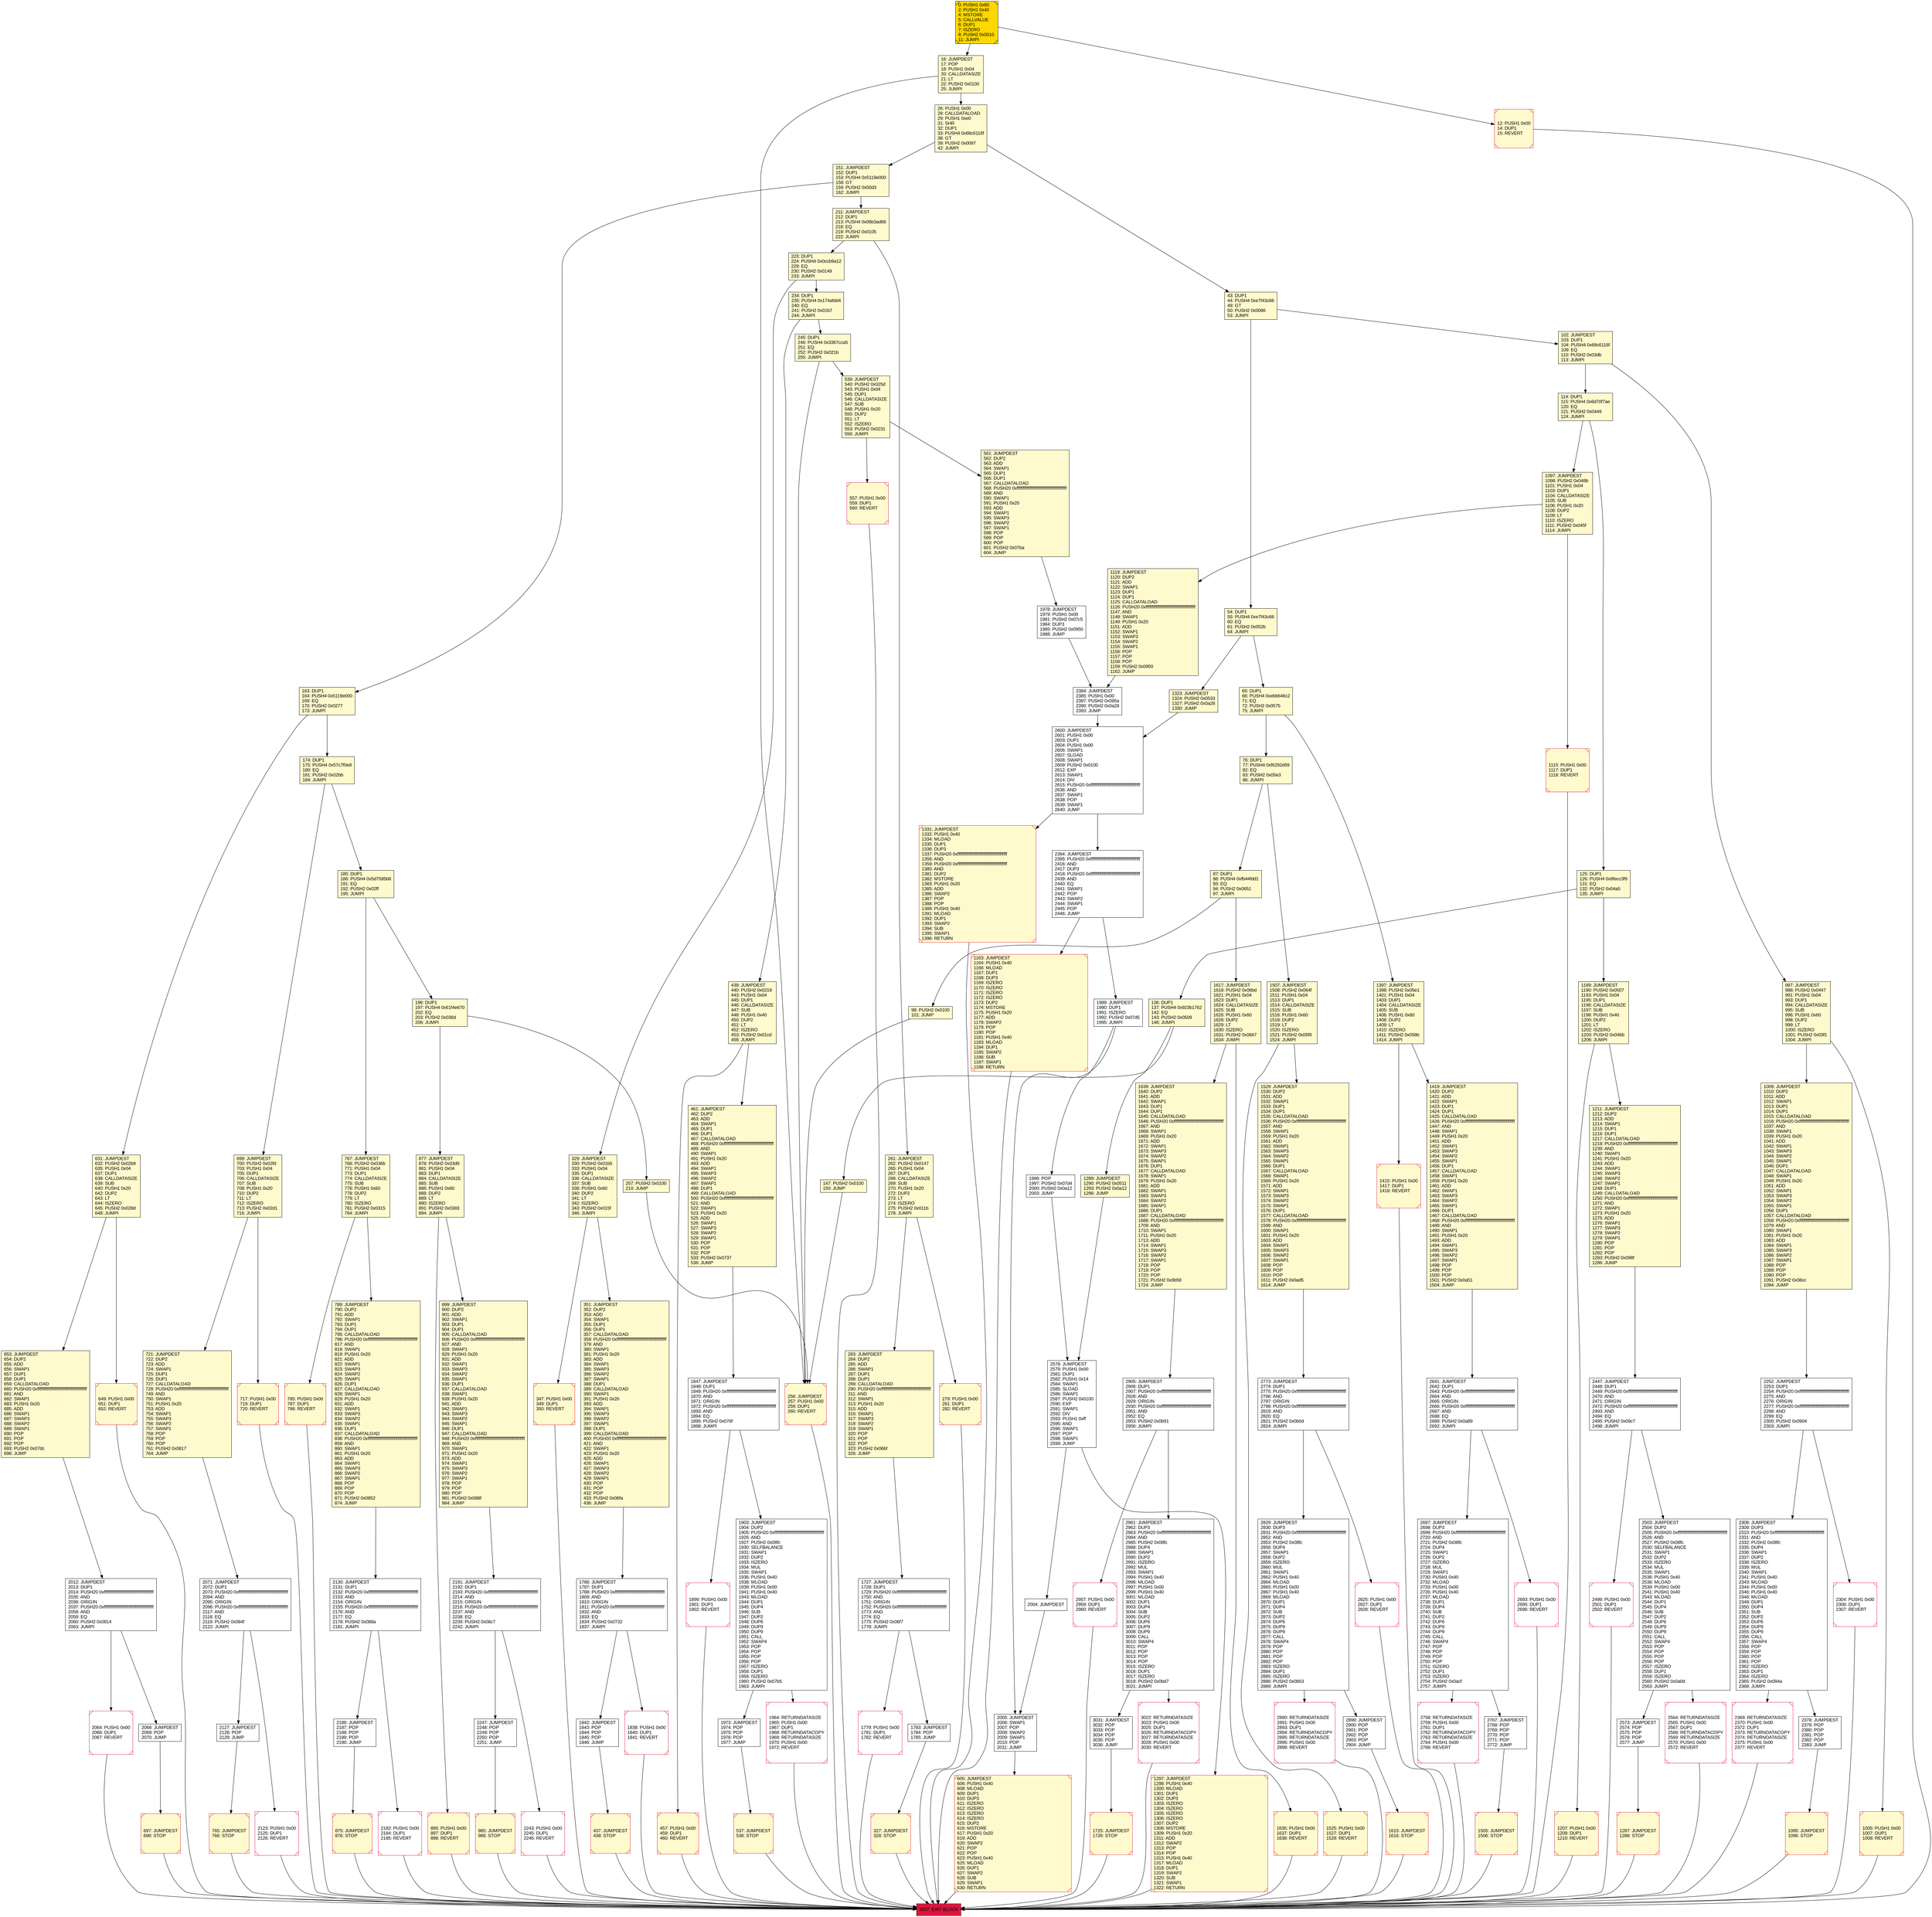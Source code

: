 digraph G {
bgcolor=transparent rankdir=UD;
node [shape=box style=filled color=black fillcolor=white fontname=arial fontcolor=black];
439 [label="439: JUMPDEST\l440: PUSH2 0x0219\l443: PUSH1 0x04\l445: DUP1\l446: CALLDATASIZE\l447: SUB\l448: PUSH1 0x40\l450: DUP2\l451: LT\l452: ISZERO\l453: PUSH2 0x01cd\l456: JUMPI\l" fillcolor=lemonchiffon ];
2384 [label="2384: JUMPDEST\l2385: PUSH1 0x00\l2387: PUSH2 0x095a\l2390: PUSH2 0x0a28\l2393: JUMP\l" ];
2378 [label="2378: JUMPDEST\l2379: POP\l2380: POP\l2381: POP\l2382: POP\l2383: JUMP\l" ];
256 [label="256: JUMPDEST\l257: PUSH1 0x00\l259: DUP1\l260: REVERT\l" fillcolor=lemonchiffon shape=Msquare color=crimson ];
2641 [label="2641: JUMPDEST\l2642: DUP1\l2643: PUSH20 0xffffffffffffffffffffffffffffffffffffffff\l2664: AND\l2665: ORIGIN\l2666: PUSH20 0xffffffffffffffffffffffffffffffffffffffff\l2687: AND\l2688: EQ\l2689: PUSH2 0x0a89\l2692: JUMPI\l" ];
174 [label="174: DUP1\l175: PUSH4 0x57c7f0e8\l180: EQ\l181: PUSH2 0x02bb\l184: JUMPI\l" fillcolor=lemonchiffon ];
102 [label="102: JUMPDEST\l103: DUP1\l104: PUSH4 0x68c6116f\l109: EQ\l110: PUSH2 0x03db\l113: JUMPI\l" fillcolor=lemonchiffon ];
207 [label="207: PUSH2 0x0100\l210: JUMP\l" fillcolor=lemonchiffon ];
1207 [label="1207: PUSH1 0x00\l1209: DUP1\l1210: REVERT\l" fillcolor=lemonchiffon shape=Msquare color=crimson ];
1639 [label="1639: JUMPDEST\l1640: DUP2\l1641: ADD\l1642: SWAP1\l1643: DUP1\l1644: DUP1\l1645: CALLDATALOAD\l1646: PUSH20 0xffffffffffffffffffffffffffffffffffffffff\l1667: AND\l1668: SWAP1\l1669: PUSH1 0x20\l1671: ADD\l1672: SWAP1\l1673: SWAP3\l1674: SWAP2\l1675: SWAP1\l1676: DUP1\l1677: CALLDATALOAD\l1678: SWAP1\l1679: PUSH1 0x20\l1681: ADD\l1682: SWAP1\l1683: SWAP3\l1684: SWAP2\l1685: SWAP1\l1686: DUP1\l1687: CALLDATALOAD\l1688: PUSH20 0xffffffffffffffffffffffffffffffffffffffff\l1709: AND\l1710: SWAP1\l1711: PUSH1 0x20\l1713: ADD\l1714: SWAP1\l1715: SWAP3\l1716: SWAP2\l1717: SWAP1\l1718: POP\l1719: POP\l1720: POP\l1721: PUSH2 0x0b59\l1724: JUMP\l" fillcolor=lemonchiffon ];
1289 [label="1289: JUMPDEST\l1290: PUSH2 0x0511\l1293: PUSH2 0x0a12\l1296: JUMP\l" fillcolor=lemonchiffon ];
1119 [label="1119: JUMPDEST\l1120: DUP2\l1121: ADD\l1122: SWAP1\l1123: DUP1\l1124: DUP1\l1125: CALLDATALOAD\l1126: PUSH20 0xffffffffffffffffffffffffffffffffffffffff\l1147: AND\l1148: SWAP1\l1149: PUSH1 0x20\l1151: ADD\l1152: SWAP1\l1153: SWAP3\l1154: SWAP2\l1155: SWAP1\l1156: POP\l1157: POP\l1158: POP\l1159: PUSH2 0x0950\l1162: JUMP\l" fillcolor=lemonchiffon ];
0 [label="0: PUSH1 0x80\l2: PUSH1 0x40\l4: MSTORE\l5: CALLVALUE\l6: DUP1\l7: ISZERO\l8: PUSH2 0x0010\l11: JUMPI\l" fillcolor=lemonchiffon shape=Msquare fillcolor=gold ];
2004 [label="2004: JUMPDEST\l" ];
2899 [label="2899: JUMPDEST\l2900: POP\l2901: POP\l2902: POP\l2903: POP\l2904: JUMP\l" ];
2564 [label="2564: RETURNDATASIZE\l2565: PUSH1 0x00\l2567: DUP1\l2568: RETURNDATACOPY\l2569: RETURNDATASIZE\l2570: PUSH1 0x00\l2572: REVERT\l" shape=Msquare color=crimson ];
234 [label="234: DUP1\l235: PUSH4 0x174afdd4\l240: EQ\l241: PUSH2 0x01b7\l244: JUMPI\l" fillcolor=lemonchiffon ];
437 [label="437: JUMPDEST\l438: STOP\l" fillcolor=lemonchiffon shape=Msquare color=crimson ];
211 [label="211: JUMPDEST\l212: DUP1\l213: PUSH4 0x06b3ad66\l218: EQ\l219: PUSH2 0x0105\l222: JUMPI\l" fillcolor=lemonchiffon ];
2693 [label="2693: PUSH1 0x00\l2695: DUP1\l2696: REVERT\l" shape=Msquare color=crimson ];
1415 [label="1415: PUSH1 0x00\l1417: DUP1\l1418: REVERT\l" fillcolor=lemonchiffon shape=Msquare color=crimson ];
2247 [label="2247: JUMPDEST\l2248: POP\l2249: POP\l2250: POP\l2251: JUMP\l" ];
2182 [label="2182: PUSH1 0x00\l2184: DUP1\l2185: REVERT\l" shape=Msquare color=crimson ];
649 [label="649: PUSH1 0x00\l651: DUP1\l652: REVERT\l" fillcolor=lemonchiffon shape=Msquare color=crimson ];
1725 [label="1725: JUMPDEST\l1726: STOP\l" fillcolor=lemonchiffon shape=Msquare color=crimson ];
2957 [label="2957: PUSH1 0x00\l2959: DUP1\l2960: REVERT\l" shape=Msquare color=crimson ];
136 [label="136: DUP1\l137: PUSH4 0x923b1762\l142: EQ\l143: PUSH2 0x0509\l146: JUMPI\l" fillcolor=lemonchiffon ];
697 [label="697: JUMPDEST\l698: STOP\l" fillcolor=lemonchiffon shape=Msquare color=crimson ];
1297 [label="1297: JUMPDEST\l1298: PUSH1 0x40\l1300: MLOAD\l1301: DUP1\l1302: DUP3\l1303: ISZERO\l1304: ISZERO\l1305: ISZERO\l1306: ISZERO\l1307: DUP2\l1308: MSTORE\l1309: PUSH1 0x20\l1311: ADD\l1312: SWAP2\l1313: POP\l1314: POP\l1315: PUSH1 0x40\l1317: MLOAD\l1318: DUP1\l1319: SWAP2\l1320: SUB\l1321: SWAP1\l1322: RETURN\l" fillcolor=lemonchiffon shape=Msquare color=crimson ];
2068 [label="2068: JUMPDEST\l2069: POP\l2070: JUMP\l" ];
1996 [label="1996: POP\l1997: PUSH2 0x07d4\l2000: PUSH2 0x0a12\l2003: JUMP\l" ];
1009 [label="1009: JUMPDEST\l1010: DUP2\l1011: ADD\l1012: SWAP1\l1013: DUP1\l1014: DUP1\l1015: CALLDATALOAD\l1016: PUSH20 0xffffffffffffffffffffffffffffffffffffffff\l1037: AND\l1038: SWAP1\l1039: PUSH1 0x20\l1041: ADD\l1042: SWAP1\l1043: SWAP3\l1044: SWAP2\l1045: SWAP1\l1046: DUP1\l1047: CALLDATALOAD\l1048: SWAP1\l1049: PUSH1 0x20\l1051: ADD\l1052: SWAP1\l1053: SWAP3\l1054: SWAP2\l1055: SWAP1\l1056: DUP1\l1057: CALLDATALOAD\l1058: PUSH20 0xffffffffffffffffffffffffffffffffffffffff\l1079: AND\l1080: SWAP1\l1081: PUSH1 0x20\l1083: ADD\l1084: SWAP1\l1085: SWAP3\l1086: SWAP2\l1087: SWAP1\l1088: POP\l1089: POP\l1090: POP\l1091: PUSH2 0x08cc\l1094: JUMP\l" fillcolor=lemonchiffon ];
1978 [label="1978: JUMPDEST\l1979: PUSH1 0x00\l1981: PUSH2 0x07c5\l1984: DUP3\l1985: PUSH2 0x0950\l1988: JUMP\l" ];
1507 [label="1507: JUMPDEST\l1508: PUSH2 0x064f\l1511: PUSH1 0x04\l1513: DUP1\l1514: CALLDATASIZE\l1515: SUB\l1516: PUSH1 0x60\l1518: DUP2\l1519: LT\l1520: ISZERO\l1521: PUSH2 0x05f9\l1524: JUMPI\l" fillcolor=lemonchiffon ];
767 [label="767: JUMPDEST\l768: PUSH2 0x036b\l771: PUSH1 0x04\l773: DUP1\l774: CALLDATASIZE\l775: SUB\l776: PUSH1 0x60\l778: DUP2\l779: LT\l780: ISZERO\l781: PUSH2 0x0315\l784: JUMPI\l" fillcolor=lemonchiffon ];
1727 [label="1727: JUMPDEST\l1728: DUP1\l1729: PUSH20 0xffffffffffffffffffffffffffffffffffffffff\l1750: AND\l1751: ORIGIN\l1752: PUSH20 0xffffffffffffffffffffffffffffffffffffffff\l1773: AND\l1774: EQ\l1775: PUSH2 0x06f7\l1778: JUMPI\l" ];
65 [label="65: DUP1\l66: PUSH4 0xebb646c2\l71: EQ\l72: PUSH2 0x0575\l75: JUMPI\l" fillcolor=lemonchiffon ];
54 [label="54: DUP1\l55: PUSH4 0xe7f43c68\l60: EQ\l61: PUSH2 0x052b\l64: JUMPI\l" fillcolor=lemonchiffon ];
223 [label="223: DUP1\l224: PUSH4 0x0ccb9a12\l229: EQ\l230: PUSH2 0x0149\l233: JUMPI\l" fillcolor=lemonchiffon ];
147 [label="147: PUSH2 0x0100\l150: JUMP\l" fillcolor=lemonchiffon ];
351 [label="351: JUMPDEST\l352: DUP2\l353: ADD\l354: SWAP1\l355: DUP1\l356: DUP1\l357: CALLDATALOAD\l358: PUSH20 0xffffffffffffffffffffffffffffffffffffffff\l379: AND\l380: SWAP1\l381: PUSH1 0x20\l383: ADD\l384: SWAP1\l385: SWAP3\l386: SWAP2\l387: SWAP1\l388: DUP1\l389: CALLDATALOAD\l390: SWAP1\l391: PUSH1 0x20\l393: ADD\l394: SWAP1\l395: SWAP3\l396: SWAP2\l397: SWAP1\l398: DUP1\l399: CALLDATALOAD\l400: PUSH20 0xffffffffffffffffffffffffffffffffffffffff\l421: AND\l422: SWAP1\l423: PUSH1 0x20\l425: ADD\l426: SWAP1\l427: SWAP3\l428: SWAP2\l429: SWAP1\l430: POP\l431: POP\l432: POP\l433: PUSH2 0x06fa\l436: JUMP\l" fillcolor=lemonchiffon ];
1005 [label="1005: PUSH1 0x00\l1007: DUP1\l1008: REVERT\l" fillcolor=lemonchiffon shape=Msquare color=crimson ];
985 [label="985: JUMPDEST\l986: STOP\l" fillcolor=lemonchiffon shape=Msquare color=crimson ];
2890 [label="2890: RETURNDATASIZE\l2891: PUSH1 0x00\l2893: DUP1\l2894: RETURNDATACOPY\l2895: RETURNDATASIZE\l2896: PUSH1 0x00\l2898: REVERT\l" shape=Msquare color=crimson ];
1779 [label="1779: PUSH1 0x00\l1781: DUP1\l1782: REVERT\l" shape=Msquare color=crimson ];
1525 [label="1525: PUSH1 0x00\l1527: DUP1\l1528: REVERT\l" fillcolor=lemonchiffon shape=Msquare color=crimson ];
1973 [label="1973: JUMPDEST\l1974: POP\l1975: POP\l1976: POP\l1977: JUMP\l" ];
114 [label="114: DUP1\l115: PUSH4 0x6d70f7ae\l120: EQ\l121: PUSH2 0x0449\l124: JUMPI\l" fillcolor=lemonchiffon ];
2369 [label="2369: RETURNDATASIZE\l2370: PUSH1 0x00\l2372: DUP1\l2373: RETURNDATACOPY\l2374: RETURNDATASIZE\l2375: PUSH1 0x00\l2377: REVERT\l" shape=Msquare color=crimson ];
1331 [label="1331: JUMPDEST\l1332: PUSH1 0x40\l1334: MLOAD\l1335: DUP1\l1336: DUP3\l1337: PUSH20 0xffffffffffffffffffffffffffffffffffffffff\l1358: AND\l1359: PUSH20 0xffffffffffffffffffffffffffffffffffffffff\l1380: AND\l1381: DUP2\l1382: MSTORE\l1383: PUSH1 0x20\l1385: ADD\l1386: SWAP2\l1387: POP\l1388: POP\l1389: PUSH1 0x40\l1391: MLOAD\l1392: DUP1\l1393: SWAP2\l1394: SUB\l1395: SWAP1\l1396: RETURN\l" fillcolor=lemonchiffon shape=Msquare color=crimson ];
605 [label="605: JUMPDEST\l606: PUSH1 0x40\l608: MLOAD\l609: DUP1\l610: DUP3\l611: ISZERO\l612: ISZERO\l613: ISZERO\l614: ISZERO\l615: DUP2\l616: MSTORE\l617: PUSH1 0x20\l619: ADD\l620: SWAP2\l621: POP\l622: POP\l623: PUSH1 0x40\l625: MLOAD\l626: DUP1\l627: SWAP2\l628: SUB\l629: SWAP1\l630: RETURN\l" fillcolor=lemonchiffon shape=Msquare color=crimson ];
1989 [label="1989: JUMPDEST\l1990: DUP1\l1991: ISZERO\l1992: PUSH2 0x07d5\l1995: JUMPI\l" ];
2243 [label="2243: PUSH1 0x00\l2245: DUP1\l2246: REVERT\l" shape=Msquare color=crimson ];
2499 [label="2499: PUSH1 0x00\l2501: DUP1\l2502: REVERT\l" shape=Msquare color=crimson ];
1097 [label="1097: JUMPDEST\l1098: PUSH2 0x048b\l1101: PUSH1 0x04\l1103: DUP1\l1104: CALLDATASIZE\l1105: SUB\l1106: PUSH1 0x20\l1108: DUP2\l1109: LT\l1110: ISZERO\l1111: PUSH2 0x045f\l1114: JUMPI\l" fillcolor=lemonchiffon ];
631 [label="631: JUMPDEST\l632: PUSH2 0x02b9\l635: PUSH1 0x04\l637: DUP1\l638: CALLDATASIZE\l639: SUB\l640: PUSH1 0x20\l642: DUP2\l643: LT\l644: ISZERO\l645: PUSH2 0x028d\l648: JUMPI\l" fillcolor=lemonchiffon ];
283 [label="283: JUMPDEST\l284: DUP2\l285: ADD\l286: SWAP1\l287: DUP1\l288: DUP1\l289: CALLDATALOAD\l290: PUSH20 0xffffffffffffffffffffffffffffffffffffffff\l311: AND\l312: SWAP1\l313: PUSH1 0x20\l315: ADD\l316: SWAP1\l317: SWAP3\l318: SWAP2\l319: SWAP1\l320: POP\l321: POP\l322: POP\l323: PUSH2 0x06bf\l326: JUMP\l" fillcolor=lemonchiffon ];
457 [label="457: PUSH1 0x00\l459: DUP1\l460: REVERT\l" fillcolor=lemonchiffon shape=Msquare color=crimson ];
2127 [label="2127: JUMPDEST\l2128: POP\l2129: JUMP\l" ];
765 [label="765: JUMPDEST\l766: STOP\l" fillcolor=lemonchiffon shape=Msquare color=crimson ];
2186 [label="2186: JUMPDEST\l2187: POP\l2188: POP\l2189: POP\l2190: JUMP\l" ];
717 [label="717: PUSH1 0x00\l719: DUP1\l720: REVERT\l" fillcolor=lemonchiffon shape=Msquare color=crimson ];
899 [label="899: JUMPDEST\l900: DUP2\l901: ADD\l902: SWAP1\l903: DUP1\l904: DUP1\l905: CALLDATALOAD\l906: PUSH20 0xffffffffffffffffffffffffffffffffffffffff\l927: AND\l928: SWAP1\l929: PUSH1 0x20\l931: ADD\l932: SWAP1\l933: SWAP3\l934: SWAP2\l935: SWAP1\l936: DUP1\l937: CALLDATALOAD\l938: SWAP1\l939: PUSH1 0x20\l941: ADD\l942: SWAP1\l943: SWAP3\l944: SWAP2\l945: SWAP1\l946: DUP1\l947: CALLDATALOAD\l948: PUSH20 0xffffffffffffffffffffffffffffffffffffffff\l969: AND\l970: SWAP1\l971: PUSH1 0x20\l973: ADD\l974: SWAP1\l975: SWAP3\l976: SWAP2\l977: SWAP1\l978: POP\l979: POP\l980: POP\l981: PUSH2 0x088f\l984: JUMP\l" fillcolor=lemonchiffon ];
185 [label="185: DUP1\l186: PUSH4 0x5d7585b8\l191: EQ\l192: PUSH2 0x02ff\l195: JUMPI\l" fillcolor=lemonchiffon ];
877 [label="877: JUMPDEST\l878: PUSH2 0x03d9\l881: PUSH1 0x04\l883: DUP1\l884: CALLDATASIZE\l885: SUB\l886: PUSH1 0x60\l888: DUP2\l889: LT\l890: ISZERO\l891: PUSH2 0x0383\l894: JUMPI\l" fillcolor=lemonchiffon ];
2191 [label="2191: JUMPDEST\l2192: DUP1\l2193: PUSH20 0xffffffffffffffffffffffffffffffffffffffff\l2214: AND\l2215: ORIGIN\l2216: PUSH20 0xffffffffffffffffffffffffffffffffffffffff\l2237: AND\l2238: EQ\l2239: PUSH2 0x08c7\l2242: JUMPI\l" ];
1505 [label="1505: JUMPDEST\l1506: STOP\l" fillcolor=lemonchiffon shape=Msquare color=crimson ];
2697 [label="2697: JUMPDEST\l2698: DUP3\l2699: PUSH20 0xffffffffffffffffffffffffffffffffffffffff\l2720: AND\l2721: PUSH2 0x08fc\l2724: DUP4\l2725: SWAP1\l2726: DUP2\l2727: ISZERO\l2728: MUL\l2729: SWAP1\l2730: PUSH1 0x40\l2732: MLOAD\l2733: PUSH1 0x00\l2735: PUSH1 0x40\l2737: MLOAD\l2738: DUP1\l2739: DUP4\l2740: SUB\l2741: DUP2\l2742: DUP6\l2743: DUP9\l2744: DUP9\l2745: CALL\l2746: SWAP4\l2747: POP\l2748: POP\l2749: POP\l2750: POP\l2751: ISZERO\l2752: DUP1\l2753: ISZERO\l2754: PUSH2 0x0acf\l2757: JUMPI\l" ];
16 [label="16: JUMPDEST\l17: POP\l18: PUSH1 0x04\l20: CALLDATASIZE\l21: LT\l22: PUSH2 0x0100\l25: JUMPI\l" fillcolor=lemonchiffon ];
2005 [label="2005: JUMPDEST\l2006: SWAP1\l2007: POP\l2008: SWAP2\l2009: SWAP1\l2010: POP\l2011: JUMP\l" ];
539 [label="539: JUMPDEST\l540: PUSH2 0x025d\l543: PUSH1 0x04\l545: DUP1\l546: CALLDATASIZE\l547: SUB\l548: PUSH1 0x20\l550: DUP2\l551: LT\l552: ISZERO\l553: PUSH2 0x0231\l556: JUMPI\l" fillcolor=lemonchiffon ];
2773 [label="2773: JUMPDEST\l2774: DUP1\l2775: PUSH20 0xffffffffffffffffffffffffffffffffffffffff\l2796: AND\l2797: ORIGIN\l2798: PUSH20 0xffffffffffffffffffffffffffffffffffffffff\l2819: AND\l2820: EQ\l2821: PUSH2 0x0b0d\l2824: JUMPI\l" ];
2767 [label="2767: JUMPDEST\l2768: POP\l2769: POP\l2770: POP\l2771: POP\l2772: JUMP\l" ];
1189 [label="1189: JUMPDEST\l1190: PUSH2 0x0507\l1193: PUSH1 0x04\l1195: DUP1\l1196: CALLDATASIZE\l1197: SUB\l1198: PUSH1 0x40\l1200: DUP2\l1201: LT\l1202: ISZERO\l1203: PUSH2 0x04bb\l1206: JUMPI\l" fillcolor=lemonchiffon ];
125 [label="125: DUP1\l126: PUSH4 0x8fecc3f9\l131: EQ\l132: PUSH2 0x04a5\l135: JUMPI\l" fillcolor=lemonchiffon ];
557 [label="557: PUSH1 0x00\l559: DUP1\l560: REVERT\l" fillcolor=lemonchiffon shape=Msquare color=crimson ];
537 [label="537: JUMPDEST\l538: STOP\l" fillcolor=lemonchiffon shape=Msquare color=crimson ];
2394 [label="2394: JUMPDEST\l2395: PUSH20 0xffffffffffffffffffffffffffffffffffffffff\l2416: AND\l2417: DUP3\l2418: PUSH20 0xffffffffffffffffffffffffffffffffffffffff\l2439: AND\l2440: EQ\l2441: SWAP1\l2442: POP\l2443: SWAP2\l2444: SWAP1\l2445: POP\l2446: JUMP\l" ];
1838 [label="1838: PUSH1 0x00\l1840: DUP1\l1841: REVERT\l" shape=Msquare color=crimson ];
561 [label="561: JUMPDEST\l562: DUP2\l563: ADD\l564: SWAP1\l565: DUP1\l566: DUP1\l567: CALLDATALOAD\l568: PUSH20 0xffffffffffffffffffffffffffffffffffffffff\l589: AND\l590: SWAP1\l591: PUSH1 0x20\l593: ADD\l594: SWAP1\l595: SWAP3\l596: SWAP2\l597: SWAP1\l598: POP\l599: POP\l600: POP\l601: PUSH2 0x07ba\l604: JUMP\l" fillcolor=lemonchiffon ];
76 [label="76: DUP1\l77: PUSH4 0xf6292d59\l82: EQ\l83: PUSH2 0x05e3\l86: JUMPI\l" fillcolor=lemonchiffon ];
1287 [label="1287: JUMPDEST\l1288: STOP\l" fillcolor=lemonchiffon shape=Msquare color=crimson ];
43 [label="43: DUP1\l44: PUSH4 0xe7f43c68\l49: GT\l50: PUSH2 0x0066\l53: JUMPI\l" fillcolor=lemonchiffon ];
1529 [label="1529: JUMPDEST\l1530: DUP2\l1531: ADD\l1532: SWAP1\l1533: DUP1\l1534: DUP1\l1535: CALLDATALOAD\l1536: PUSH20 0xffffffffffffffffffffffffffffffffffffffff\l1557: AND\l1558: SWAP1\l1559: PUSH1 0x20\l1561: ADD\l1562: SWAP1\l1563: SWAP3\l1564: SWAP2\l1565: SWAP1\l1566: DUP1\l1567: CALLDATALOAD\l1568: SWAP1\l1569: PUSH1 0x20\l1571: ADD\l1572: SWAP1\l1573: SWAP3\l1574: SWAP2\l1575: SWAP1\l1576: DUP1\l1577: CALLDATALOAD\l1578: PUSH20 0xffffffffffffffffffffffffffffffffffffffff\l1599: AND\l1600: SWAP1\l1601: PUSH1 0x20\l1603: ADD\l1604: SWAP1\l1605: SWAP3\l1606: SWAP2\l1607: SWAP1\l1608: POP\l1609: POP\l1610: POP\l1611: PUSH2 0x0ad5\l1614: JUMP\l" fillcolor=lemonchiffon ];
1903 [label="1903: JUMPDEST\l1904: DUP2\l1905: PUSH20 0xffffffffffffffffffffffffffffffffffffffff\l1926: AND\l1927: PUSH2 0x08fc\l1930: SELFBALANCE\l1931: SWAP1\l1932: DUP2\l1933: ISZERO\l1934: MUL\l1935: SWAP1\l1936: PUSH1 0x40\l1938: MLOAD\l1939: PUSH1 0x00\l1941: PUSH1 0x40\l1943: MLOAD\l1944: DUP1\l1945: DUP4\l1946: SUB\l1947: DUP2\l1948: DUP6\l1949: DUP9\l1950: DUP9\l1951: CALL\l1952: SWAP4\l1953: POP\l1954: POP\l1955: POP\l1956: POP\l1957: ISZERO\l1958: DUP1\l1959: ISZERO\l1960: PUSH2 0x07b5\l1963: JUMPI\l" ];
3031 [label="3031: JUMPDEST\l3032: POP\l3033: POP\l3034: POP\l3035: POP\l3036: JUMP\l" ];
87 [label="87: DUP1\l88: PUSH4 0xfb44fdd1\l93: EQ\l94: PUSH2 0x0651\l97: JUMPI\l" fillcolor=lemonchiffon ];
1419 [label="1419: JUMPDEST\l1420: DUP2\l1421: ADD\l1422: SWAP1\l1423: DUP1\l1424: DUP1\l1425: CALLDATALOAD\l1426: PUSH20 0xffffffffffffffffffffffffffffffffffffffff\l1447: AND\l1448: SWAP1\l1449: PUSH1 0x20\l1451: ADD\l1452: SWAP1\l1453: SWAP3\l1454: SWAP2\l1455: SWAP1\l1456: DUP1\l1457: CALLDATALOAD\l1458: SWAP1\l1459: PUSH1 0x20\l1461: ADD\l1462: SWAP1\l1463: SWAP3\l1464: SWAP2\l1465: SWAP1\l1466: DUP1\l1467: CALLDATALOAD\l1468: PUSH20 0xffffffffffffffffffffffffffffffffffffffff\l1489: AND\l1490: SWAP1\l1491: PUSH1 0x20\l1493: ADD\l1494: SWAP1\l1495: SWAP3\l1496: SWAP2\l1497: SWAP1\l1498: POP\l1499: POP\l1500: POP\l1501: PUSH2 0x0a51\l1504: JUMP\l" fillcolor=lemonchiffon ];
699 [label="699: JUMPDEST\l700: PUSH2 0x02fd\l703: PUSH1 0x04\l705: DUP1\l706: CALLDATASIZE\l707: SUB\l708: PUSH1 0x20\l710: DUP2\l711: LT\l712: ISZERO\l713: PUSH2 0x02d1\l716: JUMPI\l" fillcolor=lemonchiffon ];
329 [label="329: JUMPDEST\l330: PUSH2 0x01b5\l333: PUSH1 0x04\l335: DUP1\l336: CALLDATASIZE\l337: SUB\l338: PUSH1 0x60\l340: DUP2\l341: LT\l342: ISZERO\l343: PUSH2 0x015f\l346: JUMPI\l" fillcolor=lemonchiffon ];
2304 [label="2304: PUSH1 0x00\l2306: DUP1\l2307: REVERT\l" shape=Msquare color=crimson ];
789 [label="789: JUMPDEST\l790: DUP2\l791: ADD\l792: SWAP1\l793: DUP1\l794: DUP1\l795: CALLDATALOAD\l796: PUSH20 0xffffffffffffffffffffffffffffffffffffffff\l817: AND\l818: SWAP1\l819: PUSH1 0x20\l821: ADD\l822: SWAP1\l823: SWAP3\l824: SWAP2\l825: SWAP1\l826: DUP1\l827: CALLDATALOAD\l828: SWAP1\l829: PUSH1 0x20\l831: ADD\l832: SWAP1\l833: SWAP3\l834: SWAP2\l835: SWAP1\l836: DUP1\l837: CALLDATALOAD\l838: PUSH20 0xffffffffffffffffffffffffffffffffffffffff\l859: AND\l860: SWAP1\l861: PUSH1 0x20\l863: ADD\l864: SWAP1\l865: SWAP3\l866: SWAP2\l867: SWAP1\l868: POP\l869: POP\l870: POP\l871: PUSH2 0x0852\l874: JUMP\l" fillcolor=lemonchiffon ];
2825 [label="2825: PUSH1 0x00\l2827: DUP1\l2828: REVERT\l" shape=Msquare color=crimson ];
1617 [label="1617: JUMPDEST\l1618: PUSH2 0x06bd\l1621: PUSH1 0x04\l1623: DUP1\l1624: CALLDATASIZE\l1625: SUB\l1626: PUSH1 0x60\l1628: DUP2\l1629: LT\l1630: ISZERO\l1631: PUSH2 0x0667\l1634: JUMPI\l" fillcolor=lemonchiffon ];
12 [label="12: PUSH1 0x00\l14: DUP1\l15: REVERT\l" fillcolor=lemonchiffon shape=Msquare color=crimson ];
2308 [label="2308: JUMPDEST\l2309: DUP3\l2310: PUSH20 0xffffffffffffffffffffffffffffffffffffffff\l2331: AND\l2332: PUSH2 0x08fc\l2335: DUP4\l2336: SWAP1\l2337: DUP2\l2338: ISZERO\l2339: MUL\l2340: SWAP1\l2341: PUSH1 0x40\l2343: MLOAD\l2344: PUSH1 0x00\l2346: PUSH1 0x40\l2348: MLOAD\l2349: DUP1\l2350: DUP4\l2351: SUB\l2352: DUP2\l2353: DUP6\l2354: DUP9\l2355: DUP9\l2356: CALL\l2357: SWAP4\l2358: POP\l2359: POP\l2360: POP\l2361: POP\l2362: ISZERO\l2363: DUP1\l2364: ISZERO\l2365: PUSH2 0x094a\l2368: JUMPI\l" ];
785 [label="785: PUSH1 0x00\l787: DUP1\l788: REVERT\l" fillcolor=lemonchiffon shape=Msquare color=crimson ];
2064 [label="2064: PUSH1 0x00\l2066: DUP1\l2067: REVERT\l" shape=Msquare color=crimson ];
279 [label="279: PUSH1 0x00\l281: DUP1\l282: REVERT\l" fillcolor=lemonchiffon shape=Msquare color=crimson ];
1163 [label="1163: JUMPDEST\l1164: PUSH1 0x40\l1166: MLOAD\l1167: DUP1\l1168: DUP3\l1169: ISZERO\l1170: ISZERO\l1171: ISZERO\l1172: ISZERO\l1173: DUP2\l1174: MSTORE\l1175: PUSH1 0x20\l1177: ADD\l1178: SWAP2\l1179: POP\l1180: POP\l1181: PUSH1 0x40\l1183: MLOAD\l1184: DUP1\l1185: SWAP2\l1186: SUB\l1187: SWAP1\l1188: RETURN\l" fillcolor=lemonchiffon shape=Msquare color=crimson ];
1964 [label="1964: RETURNDATASIZE\l1965: PUSH1 0x00\l1967: DUP1\l1968: RETURNDATACOPY\l1969: RETURNDATASIZE\l1970: PUSH1 0x00\l1972: REVERT\l" shape=Msquare color=crimson ];
196 [label="196: DUP1\l197: PUSH4 0x61f4e670\l202: EQ\l203: PUSH2 0x036d\l206: JUMPI\l" fillcolor=lemonchiffon ];
245 [label="245: DUP1\l246: PUSH4 0x3367cca5\l251: EQ\l252: PUSH2 0x021b\l255: JUMPI\l" fillcolor=lemonchiffon ];
2600 [label="2600: JUMPDEST\l2601: PUSH1 0x00\l2603: DUP1\l2604: PUSH1 0x00\l2606: SWAP1\l2607: SLOAD\l2608: SWAP1\l2609: PUSH2 0x0100\l2612: EXP\l2613: SWAP1\l2614: DIV\l2615: PUSH20 0xffffffffffffffffffffffffffffffffffffffff\l2636: AND\l2637: SWAP1\l2638: POP\l2639: SWAP1\l2640: JUMP\l" ];
98 [label="98: PUSH2 0x0100\l101: JUMP\l" fillcolor=lemonchiffon ];
1211 [label="1211: JUMPDEST\l1212: DUP2\l1213: ADD\l1214: SWAP1\l1215: DUP1\l1216: DUP1\l1217: CALLDATALOAD\l1218: PUSH20 0xffffffffffffffffffffffffffffffffffffffff\l1239: AND\l1240: SWAP1\l1241: PUSH1 0x20\l1243: ADD\l1244: SWAP1\l1245: SWAP3\l1246: SWAP2\l1247: SWAP1\l1248: DUP1\l1249: CALLDATALOAD\l1250: PUSH20 0xffffffffffffffffffffffffffffffffffffffff\l1271: AND\l1272: SWAP1\l1273: PUSH1 0x20\l1275: ADD\l1276: SWAP1\l1277: SWAP3\l1278: SWAP2\l1279: SWAP1\l1280: POP\l1281: POP\l1282: POP\l1283: PUSH2 0x098f\l1286: JUMP\l" fillcolor=lemonchiffon ];
2447 [label="2447: JUMPDEST\l2448: DUP1\l2449: PUSH20 0xffffffffffffffffffffffffffffffffffffffff\l2470: AND\l2471: ORIGIN\l2472: PUSH20 0xffffffffffffffffffffffffffffffffffffffff\l2493: AND\l2494: EQ\l2495: PUSH2 0x09c7\l2498: JUMPI\l" ];
1635 [label="1635: PUSH1 0x00\l1637: DUP1\l1638: REVERT\l" fillcolor=lemonchiffon shape=Msquare color=crimson ];
261 [label="261: JUMPDEST\l262: PUSH2 0x0147\l265: PUSH1 0x04\l267: DUP1\l268: CALLDATASIZE\l269: SUB\l270: PUSH1 0x20\l272: DUP2\l273: LT\l274: ISZERO\l275: PUSH2 0x011b\l278: JUMPI\l" fillcolor=lemonchiffon ];
721 [label="721: JUMPDEST\l722: DUP2\l723: ADD\l724: SWAP1\l725: DUP1\l726: DUP1\l727: CALLDATALOAD\l728: PUSH20 0xffffffffffffffffffffffffffffffffffffffff\l749: AND\l750: SWAP1\l751: PUSH1 0x20\l753: ADD\l754: SWAP1\l755: SWAP3\l756: SWAP2\l757: SWAP1\l758: POP\l759: POP\l760: POP\l761: PUSH2 0x0817\l764: JUMP\l" fillcolor=lemonchiffon ];
1397 [label="1397: JUMPDEST\l1398: PUSH2 0x05e1\l1401: PUSH1 0x04\l1403: DUP1\l1404: CALLDATASIZE\l1405: SUB\l1406: PUSH1 0x60\l1408: DUP2\l1409: LT\l1410: ISZERO\l1411: PUSH2 0x058b\l1414: JUMPI\l" fillcolor=lemonchiffon ];
1323 [label="1323: JUMPDEST\l1324: PUSH2 0x0533\l1327: PUSH2 0x0a28\l1330: JUMP\l" fillcolor=lemonchiffon ];
2012 [label="2012: JUMPDEST\l2013: DUP1\l2014: PUSH20 0xffffffffffffffffffffffffffffffffffffffff\l2035: AND\l2036: ORIGIN\l2037: PUSH20 0xffffffffffffffffffffffffffffffffffffffff\l2058: AND\l2059: EQ\l2060: PUSH2 0x0814\l2063: JUMPI\l" ];
1899 [label="1899: PUSH1 0x00\l1901: DUP1\l1902: REVERT\l" shape=Msquare color=crimson ];
1786 [label="1786: JUMPDEST\l1787: DUP1\l1788: PUSH20 0xffffffffffffffffffffffffffffffffffffffff\l1809: AND\l1810: ORIGIN\l1811: PUSH20 0xffffffffffffffffffffffffffffffffffffffff\l1832: AND\l1833: EQ\l1834: PUSH2 0x0732\l1837: JUMPI\l" ];
2829 [label="2829: JUMPDEST\l2830: DUP3\l2831: PUSH20 0xffffffffffffffffffffffffffffffffffffffff\l2852: AND\l2853: PUSH2 0x08fc\l2856: DUP4\l2857: SWAP1\l2858: DUP2\l2859: ISZERO\l2860: MUL\l2861: SWAP1\l2862: PUSH1 0x40\l2864: MLOAD\l2865: PUSH1 0x00\l2867: PUSH1 0x40\l2869: MLOAD\l2870: DUP1\l2871: DUP4\l2872: SUB\l2873: DUP2\l2874: DUP6\l2875: DUP9\l2876: DUP9\l2877: CALL\l2878: SWAP4\l2879: POP\l2880: POP\l2881: POP\l2882: POP\l2883: ISZERO\l2884: DUP1\l2885: ISZERO\l2886: PUSH2 0x0b53\l2889: JUMPI\l" ];
2130 [label="2130: JUMPDEST\l2131: DUP1\l2132: PUSH20 0xffffffffffffffffffffffffffffffffffffffff\l2153: AND\l2154: ORIGIN\l2155: PUSH20 0xffffffffffffffffffffffffffffffffffffffff\l2176: AND\l2177: EQ\l2178: PUSH2 0x088a\l2181: JUMPI\l" ];
26 [label="26: PUSH1 0x00\l28: CALLDATALOAD\l29: PUSH1 0xe0\l31: SHR\l32: DUP1\l33: PUSH4 0x68c6116f\l38: GT\l39: PUSH2 0x0097\l42: JUMPI\l" fillcolor=lemonchiffon ];
1783 [label="1783: JUMPDEST\l1784: POP\l1785: JUMP\l" ];
327 [label="327: JUMPDEST\l328: STOP\l" fillcolor=lemonchiffon shape=Msquare color=crimson ];
1095 [label="1095: JUMPDEST\l1096: STOP\l" fillcolor=lemonchiffon shape=Msquare color=crimson ];
1842 [label="1842: JUMPDEST\l1843: POP\l1844: POP\l1845: POP\l1846: JUMP\l" ];
3022 [label="3022: RETURNDATASIZE\l3023: PUSH1 0x00\l3025: DUP1\l3026: RETURNDATACOPY\l3027: RETURNDATASIZE\l3028: PUSH1 0x00\l3030: REVERT\l" shape=Msquare color=crimson ];
1847 [label="1847: JUMPDEST\l1848: DUP1\l1849: PUSH20 0xffffffffffffffffffffffffffffffffffffffff\l1870: AND\l1871: ORIGIN\l1872: PUSH20 0xffffffffffffffffffffffffffffffffffffffff\l1893: AND\l1894: EQ\l1895: PUSH2 0x076f\l1898: JUMPI\l" ];
1615 [label="1615: JUMPDEST\l1616: STOP\l" fillcolor=lemonchiffon shape=Msquare color=crimson ];
3037 [label="3037: EXIT BLOCK\l" fillcolor=crimson ];
2578 [label="2578: JUMPDEST\l2579: PUSH1 0x00\l2581: DUP1\l2582: PUSH1 0x14\l2584: SWAP1\l2585: SLOAD\l2586: SWAP1\l2587: PUSH2 0x0100\l2590: EXP\l2591: SWAP1\l2592: DIV\l2593: PUSH1 0xff\l2595: AND\l2596: SWAP1\l2597: POP\l2598: SWAP1\l2599: JUMP\l" ];
2758 [label="2758: RETURNDATASIZE\l2759: PUSH1 0x00\l2761: DUP1\l2762: RETURNDATACOPY\l2763: RETURNDATASIZE\l2764: PUSH1 0x00\l2766: REVERT\l" shape=Msquare color=crimson ];
895 [label="895: PUSH1 0x00\l897: DUP1\l898: REVERT\l" fillcolor=lemonchiffon shape=Msquare color=crimson ];
987 [label="987: JUMPDEST\l988: PUSH2 0x0447\l991: PUSH1 0x04\l993: DUP1\l994: CALLDATASIZE\l995: SUB\l996: PUSH1 0x60\l998: DUP2\l999: LT\l1000: ISZERO\l1001: PUSH2 0x03f1\l1004: JUMPI\l" fillcolor=lemonchiffon ];
461 [label="461: JUMPDEST\l462: DUP2\l463: ADD\l464: SWAP1\l465: DUP1\l466: DUP1\l467: CALLDATALOAD\l468: PUSH20 0xffffffffffffffffffffffffffffffffffffffff\l489: AND\l490: SWAP1\l491: PUSH1 0x20\l493: ADD\l494: SWAP1\l495: SWAP3\l496: SWAP2\l497: SWAP1\l498: DUP1\l499: CALLDATALOAD\l500: PUSH20 0xffffffffffffffffffffffffffffffffffffffff\l521: AND\l522: SWAP1\l523: PUSH1 0x20\l525: ADD\l526: SWAP1\l527: SWAP3\l528: SWAP2\l529: SWAP1\l530: POP\l531: POP\l532: POP\l533: PUSH2 0x0737\l536: JUMP\l" fillcolor=lemonchiffon ];
163 [label="163: DUP1\l164: PUSH4 0x5119e000\l169: EQ\l170: PUSH2 0x0277\l173: JUMPI\l" fillcolor=lemonchiffon ];
2252 [label="2252: JUMPDEST\l2253: DUP1\l2254: PUSH20 0xffffffffffffffffffffffffffffffffffffffff\l2275: AND\l2276: ORIGIN\l2277: PUSH20 0xffffffffffffffffffffffffffffffffffffffff\l2298: AND\l2299: EQ\l2300: PUSH2 0x0904\l2303: JUMPI\l" ];
2123 [label="2123: PUSH1 0x00\l2125: DUP1\l2126: REVERT\l" shape=Msquare color=crimson ];
151 [label="151: JUMPDEST\l152: DUP1\l153: PUSH4 0x5119e000\l158: GT\l159: PUSH2 0x00d3\l162: JUMPI\l" fillcolor=lemonchiffon ];
2573 [label="2573: JUMPDEST\l2574: POP\l2575: POP\l2576: POP\l2577: JUMP\l" ];
653 [label="653: JUMPDEST\l654: DUP2\l655: ADD\l656: SWAP1\l657: DUP1\l658: DUP1\l659: CALLDATALOAD\l660: PUSH20 0xffffffffffffffffffffffffffffffffffffffff\l681: AND\l682: SWAP1\l683: PUSH1 0x20\l685: ADD\l686: SWAP1\l687: SWAP3\l688: SWAP2\l689: SWAP1\l690: POP\l691: POP\l692: POP\l693: PUSH2 0x07dc\l696: JUMP\l" fillcolor=lemonchiffon ];
2905 [label="2905: JUMPDEST\l2906: DUP1\l2907: PUSH20 0xffffffffffffffffffffffffffffffffffffffff\l2928: AND\l2929: ORIGIN\l2930: PUSH20 0xffffffffffffffffffffffffffffffffffffffff\l2951: AND\l2952: EQ\l2953: PUSH2 0x0b91\l2956: JUMPI\l" ];
2961 [label="2961: JUMPDEST\l2962: DUP3\l2963: PUSH20 0xffffffffffffffffffffffffffffffffffffffff\l2984: AND\l2985: PUSH2 0x08fc\l2988: DUP4\l2989: SWAP1\l2990: DUP2\l2991: ISZERO\l2992: MUL\l2993: SWAP1\l2994: PUSH1 0x40\l2996: MLOAD\l2997: PUSH1 0x00\l2999: PUSH1 0x40\l3001: MLOAD\l3002: DUP1\l3003: DUP4\l3004: SUB\l3005: DUP2\l3006: DUP6\l3007: DUP9\l3008: DUP9\l3009: CALL\l3010: SWAP4\l3011: POP\l3012: POP\l3013: POP\l3014: POP\l3015: ISZERO\l3016: DUP1\l3017: ISZERO\l3018: PUSH2 0x0bd7\l3021: JUMPI\l" ];
347 [label="347: PUSH1 0x00\l349: DUP1\l350: REVERT\l" fillcolor=lemonchiffon shape=Msquare color=crimson ];
1115 [label="1115: PUSH1 0x00\l1117: DUP1\l1118: REVERT\l" fillcolor=lemonchiffon shape=Msquare color=crimson ];
2071 [label="2071: JUMPDEST\l2072: DUP1\l2073: PUSH20 0xffffffffffffffffffffffffffffffffffffffff\l2094: AND\l2095: ORIGIN\l2096: PUSH20 0xffffffffffffffffffffffffffffffffffffffff\l2117: AND\l2118: EQ\l2119: PUSH2 0x084f\l2122: JUMPI\l" ];
2503 [label="2503: JUMPDEST\l2504: DUP2\l2505: PUSH20 0xffffffffffffffffffffffffffffffffffffffff\l2526: AND\l2527: PUSH2 0x08fc\l2530: SELFBALANCE\l2531: SWAP1\l2532: DUP2\l2533: ISZERO\l2534: MUL\l2535: SWAP1\l2536: PUSH1 0x40\l2538: MLOAD\l2539: PUSH1 0x00\l2541: PUSH1 0x40\l2543: MLOAD\l2544: DUP1\l2545: DUP4\l2546: SUB\l2547: DUP2\l2548: DUP6\l2549: DUP9\l2550: DUP9\l2551: CALL\l2552: SWAP4\l2553: POP\l2554: POP\l2555: POP\l2556: POP\l2557: ISZERO\l2558: DUP1\l2559: ISZERO\l2560: PUSH2 0x0a0d\l2563: JUMPI\l" ];
875 [label="875: JUMPDEST\l876: STOP\l" fillcolor=lemonchiffon shape=Msquare color=crimson ];
2127 -> 765;
151 -> 163;
1615 -> 3037;
125 -> 1189;
3022 -> 3037;
76 -> 87;
1095 -> 3037;
2191 -> 2243;
1727 -> 1779;
1119 -> 2384;
1847 -> 1899;
1989 -> 2005;
2068 -> 697;
899 -> 2191;
1635 -> 3037;
1786 -> 1842;
26 -> 151;
234 -> 439;
653 -> 2012;
1115 -> 3037;
2773 -> 2825;
2123 -> 3037;
1189 -> 1211;
2394 -> 1163;
136 -> 1289;
245 -> 539;
2447 -> 2503;
1847 -> 1903;
102 -> 114;
2252 -> 2304;
631 -> 649;
537 -> 3037;
557 -> 3037;
1989 -> 1996;
26 -> 43;
329 -> 347;
1397 -> 1419;
136 -> 147;
699 -> 721;
174 -> 185;
789 -> 2130;
1163 -> 3037;
1964 -> 3037;
2247 -> 985;
2961 -> 3031;
2064 -> 3037;
211 -> 223;
12 -> 3037;
1097 -> 1119;
261 -> 279;
1211 -> 2447;
2573 -> 1287;
351 -> 1786;
43 -> 102;
65 -> 1397;
2369 -> 3037;
163 -> 631;
2890 -> 3037;
767 -> 785;
1779 -> 3037;
1727 -> 1783;
1189 -> 1207;
2186 -> 875;
2829 -> 2890;
174 -> 699;
561 -> 1978;
196 -> 207;
76 -> 1507;
261 -> 283;
1507 -> 1529;
717 -> 3037;
877 -> 895;
0 -> 12;
765 -> 3037;
605 -> 3037;
2243 -> 3037;
2384 -> 2600;
1289 -> 2578;
1207 -> 3037;
699 -> 717;
102 -> 987;
65 -> 76;
114 -> 125;
196 -> 877;
256 -> 3037;
1973 -> 537;
2600 -> 1331;
1009 -> 2252;
163 -> 174;
439 -> 461;
1639 -> 2905;
211 -> 261;
1996 -> 2578;
2130 -> 2182;
223 -> 329;
697 -> 3037;
2578 -> 1297;
1725 -> 3037;
2697 -> 2767;
649 -> 3037;
2308 -> 2369;
2693 -> 3037;
2182 -> 3037;
2758 -> 3037;
2905 -> 2961;
877 -> 899;
895 -> 3037;
1783 -> 327;
54 -> 65;
539 -> 557;
327 -> 3037;
539 -> 561;
2503 -> 2573;
1529 -> 2773;
207 -> 256;
1899 -> 3037;
2071 -> 2123;
2005 -> 605;
87 -> 98;
2641 -> 2693;
875 -> 3037;
1903 -> 1964;
347 -> 3037;
2961 -> 3022;
283 -> 1727;
461 -> 1847;
2600 -> 2394;
87 -> 1617;
114 -> 1097;
1978 -> 2384;
721 -> 2071;
1786 -> 1838;
2252 -> 2308;
147 -> 256;
2773 -> 2829;
1287 -> 3037;
185 -> 767;
1838 -> 3037;
2191 -> 2247;
0 -> 16;
2004 -> 2005;
1617 -> 1635;
223 -> 234;
439 -> 457;
279 -> 3037;
785 -> 3037;
1507 -> 1525;
2641 -> 2697;
2825 -> 3037;
1323 -> 2600;
16 -> 256;
2012 -> 2064;
2304 -> 3037;
631 -> 653;
1525 -> 3037;
54 -> 1323;
985 -> 3037;
1005 -> 3037;
987 -> 1005;
2071 -> 2127;
767 -> 789;
1097 -> 1115;
234 -> 245;
1419 -> 2641;
125 -> 136;
2447 -> 2499;
2130 -> 2186;
1505 -> 3037;
2697 -> 2758;
2308 -> 2378;
3031 -> 1725;
16 -> 26;
457 -> 3037;
98 -> 256;
1617 -> 1639;
1331 -> 3037;
245 -> 256;
2499 -> 3037;
1903 -> 1973;
2564 -> 3037;
2578 -> 2004;
2899 -> 1615;
151 -> 211;
2829 -> 2899;
43 -> 54;
185 -> 196;
2378 -> 1095;
2905 -> 2957;
2503 -> 2564;
1397 -> 1415;
987 -> 1009;
329 -> 351;
2394 -> 1989;
1297 -> 3037;
2957 -> 3037;
1842 -> 437;
2767 -> 1505;
2012 -> 2068;
1415 -> 3037;
437 -> 3037;
}